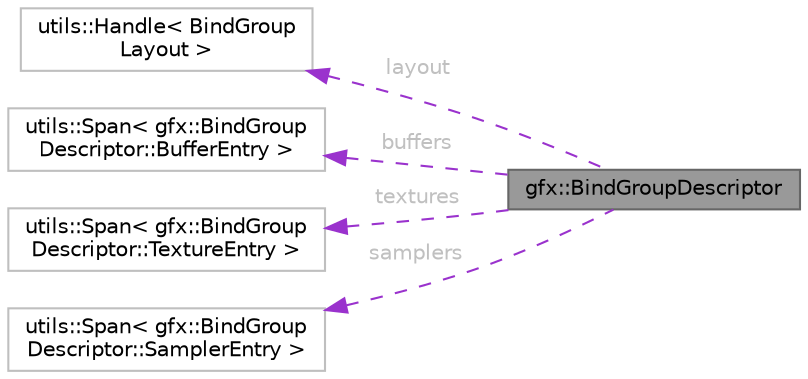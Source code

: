 digraph "gfx::BindGroupDescriptor"
{
 // LATEX_PDF_SIZE
  bgcolor="transparent";
  edge [fontname=Helvetica,fontsize=10,labelfontname=Helvetica,labelfontsize=10];
  node [fontname=Helvetica,fontsize=10,shape=box,height=0.2,width=0.4];
  rankdir="LR";
  Node1 [id="Node000001",label="gfx::BindGroupDescriptor",height=0.2,width=0.4,color="gray40", fillcolor="grey60", style="filled", fontcolor="black",tooltip="Describes the resources bound to a shader pipeline."];
  Node2 -> Node1 [id="edge1_Node000001_Node000002",dir="back",color="darkorchid3",style="dashed",tooltip=" ",label=<<TABLE CELLBORDER="0" BORDER="0"><TR><TD VALIGN="top" ALIGN="LEFT" CELLPADDING="1" CELLSPACING="0">layout</TD></TR>
</TABLE>> ,fontcolor="grey" ];
  Node2 [id="Node000002",label="utils::Handle\< BindGroup\lLayout \>",height=0.2,width=0.4,color="grey75", fillcolor="white", style="filled",URL="$classutils_1_1_handle.html",tooltip=" "];
  Node3 -> Node1 [id="edge2_Node000001_Node000003",dir="back",color="darkorchid3",style="dashed",tooltip=" ",label=<<TABLE CELLBORDER="0" BORDER="0"><TR><TD VALIGN="top" ALIGN="LEFT" CELLPADDING="1" CELLSPACING="0">buffers</TD></TR>
</TABLE>> ,fontcolor="grey" ];
  Node3 [id="Node000003",label="utils::Span\< gfx::BindGroup\lDescriptor::BufferEntry \>",height=0.2,width=0.4,color="grey75", fillcolor="white", style="filled",URL="$classutils_1_1_span.html",tooltip=" "];
  Node4 -> Node1 [id="edge3_Node000001_Node000004",dir="back",color="darkorchid3",style="dashed",tooltip=" ",label=<<TABLE CELLBORDER="0" BORDER="0"><TR><TD VALIGN="top" ALIGN="LEFT" CELLPADDING="1" CELLSPACING="0">textures</TD></TR>
</TABLE>> ,fontcolor="grey" ];
  Node4 [id="Node000004",label="utils::Span\< gfx::BindGroup\lDescriptor::TextureEntry \>",height=0.2,width=0.4,color="grey75", fillcolor="white", style="filled",URL="$classutils_1_1_span.html",tooltip=" "];
  Node5 -> Node1 [id="edge4_Node000001_Node000005",dir="back",color="darkorchid3",style="dashed",tooltip=" ",label=<<TABLE CELLBORDER="0" BORDER="0"><TR><TD VALIGN="top" ALIGN="LEFT" CELLPADDING="1" CELLSPACING="0">samplers</TD></TR>
</TABLE>> ,fontcolor="grey" ];
  Node5 [id="Node000005",label="utils::Span\< gfx::BindGroup\lDescriptor::SamplerEntry \>",height=0.2,width=0.4,color="grey75", fillcolor="white", style="filled",URL="$classutils_1_1_span.html",tooltip=" "];
}
